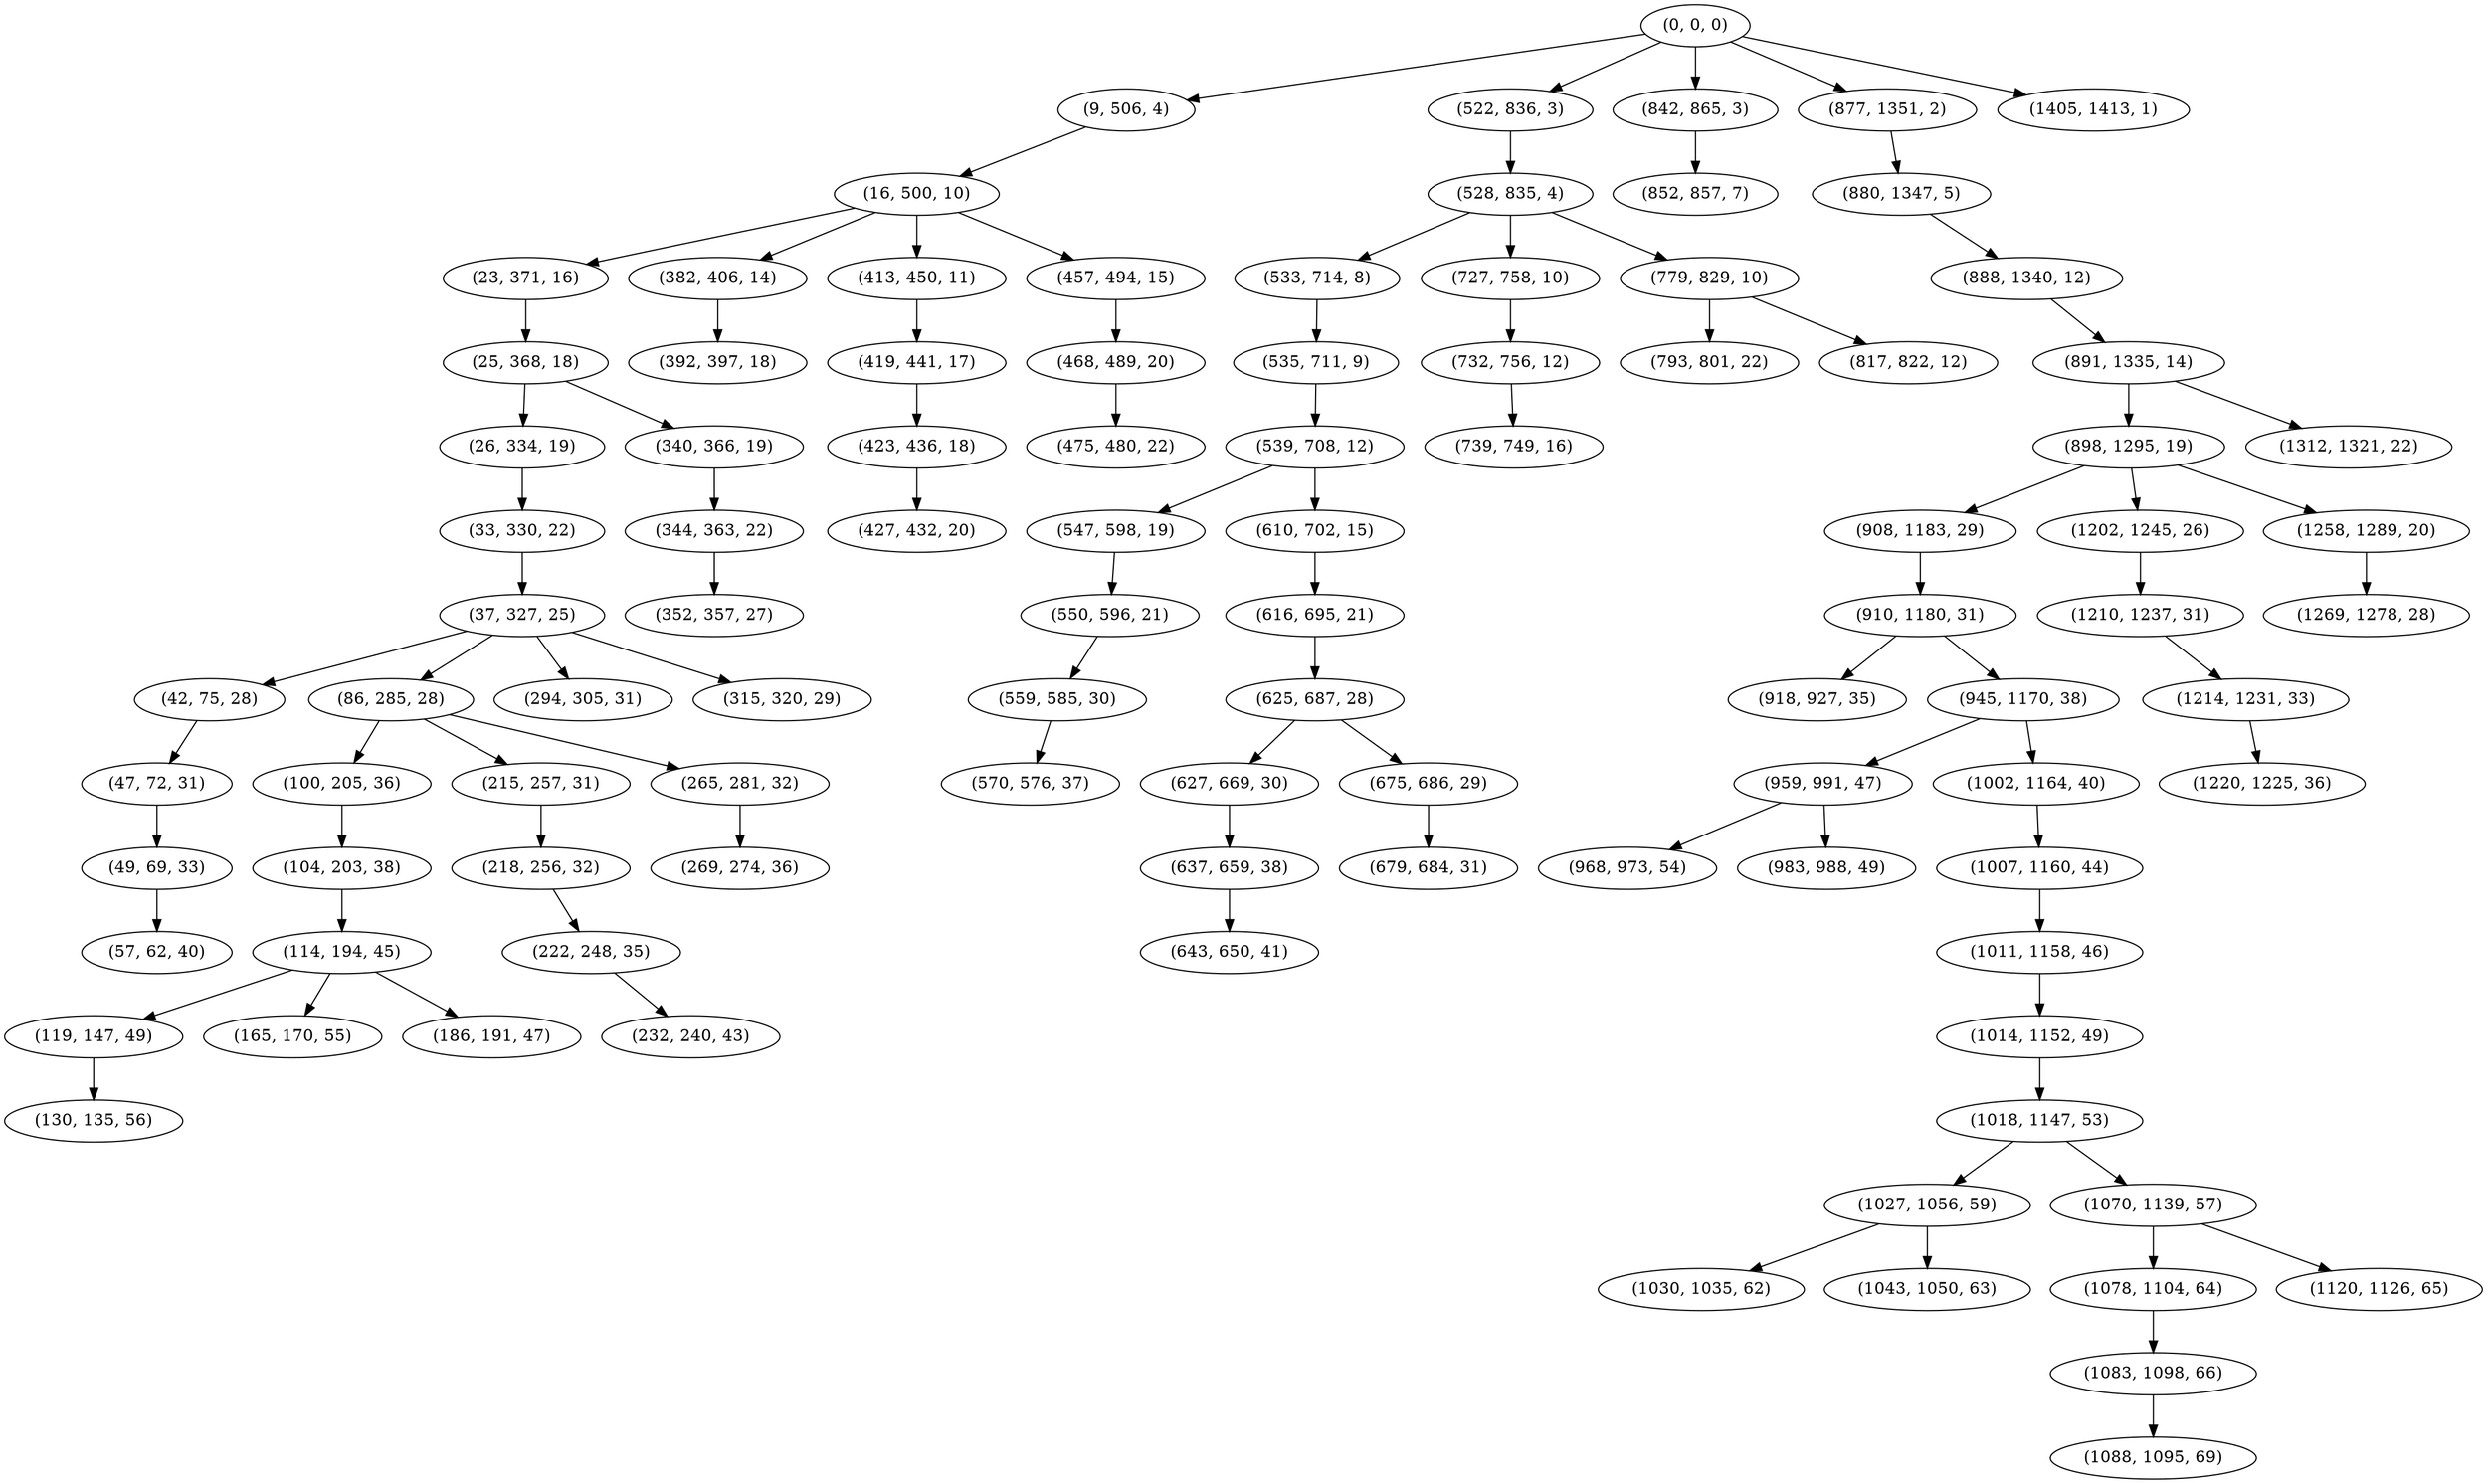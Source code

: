 digraph tree {
    "(0, 0, 0)";
    "(9, 506, 4)";
    "(16, 500, 10)";
    "(23, 371, 16)";
    "(25, 368, 18)";
    "(26, 334, 19)";
    "(33, 330, 22)";
    "(37, 327, 25)";
    "(42, 75, 28)";
    "(47, 72, 31)";
    "(49, 69, 33)";
    "(57, 62, 40)";
    "(86, 285, 28)";
    "(100, 205, 36)";
    "(104, 203, 38)";
    "(114, 194, 45)";
    "(119, 147, 49)";
    "(130, 135, 56)";
    "(165, 170, 55)";
    "(186, 191, 47)";
    "(215, 257, 31)";
    "(218, 256, 32)";
    "(222, 248, 35)";
    "(232, 240, 43)";
    "(265, 281, 32)";
    "(269, 274, 36)";
    "(294, 305, 31)";
    "(315, 320, 29)";
    "(340, 366, 19)";
    "(344, 363, 22)";
    "(352, 357, 27)";
    "(382, 406, 14)";
    "(392, 397, 18)";
    "(413, 450, 11)";
    "(419, 441, 17)";
    "(423, 436, 18)";
    "(427, 432, 20)";
    "(457, 494, 15)";
    "(468, 489, 20)";
    "(475, 480, 22)";
    "(522, 836, 3)";
    "(528, 835, 4)";
    "(533, 714, 8)";
    "(535, 711, 9)";
    "(539, 708, 12)";
    "(547, 598, 19)";
    "(550, 596, 21)";
    "(559, 585, 30)";
    "(570, 576, 37)";
    "(610, 702, 15)";
    "(616, 695, 21)";
    "(625, 687, 28)";
    "(627, 669, 30)";
    "(637, 659, 38)";
    "(643, 650, 41)";
    "(675, 686, 29)";
    "(679, 684, 31)";
    "(727, 758, 10)";
    "(732, 756, 12)";
    "(739, 749, 16)";
    "(779, 829, 10)";
    "(793, 801, 22)";
    "(817, 822, 12)";
    "(842, 865, 3)";
    "(852, 857, 7)";
    "(877, 1351, 2)";
    "(880, 1347, 5)";
    "(888, 1340, 12)";
    "(891, 1335, 14)";
    "(898, 1295, 19)";
    "(908, 1183, 29)";
    "(910, 1180, 31)";
    "(918, 927, 35)";
    "(945, 1170, 38)";
    "(959, 991, 47)";
    "(968, 973, 54)";
    "(983, 988, 49)";
    "(1002, 1164, 40)";
    "(1007, 1160, 44)";
    "(1011, 1158, 46)";
    "(1014, 1152, 49)";
    "(1018, 1147, 53)";
    "(1027, 1056, 59)";
    "(1030, 1035, 62)";
    "(1043, 1050, 63)";
    "(1070, 1139, 57)";
    "(1078, 1104, 64)";
    "(1083, 1098, 66)";
    "(1088, 1095, 69)";
    "(1120, 1126, 65)";
    "(1202, 1245, 26)";
    "(1210, 1237, 31)";
    "(1214, 1231, 33)";
    "(1220, 1225, 36)";
    "(1258, 1289, 20)";
    "(1269, 1278, 28)";
    "(1312, 1321, 22)";
    "(1405, 1413, 1)";
    "(0, 0, 0)" -> "(9, 506, 4)";
    "(0, 0, 0)" -> "(522, 836, 3)";
    "(0, 0, 0)" -> "(842, 865, 3)";
    "(0, 0, 0)" -> "(877, 1351, 2)";
    "(0, 0, 0)" -> "(1405, 1413, 1)";
    "(9, 506, 4)" -> "(16, 500, 10)";
    "(16, 500, 10)" -> "(23, 371, 16)";
    "(16, 500, 10)" -> "(382, 406, 14)";
    "(16, 500, 10)" -> "(413, 450, 11)";
    "(16, 500, 10)" -> "(457, 494, 15)";
    "(23, 371, 16)" -> "(25, 368, 18)";
    "(25, 368, 18)" -> "(26, 334, 19)";
    "(25, 368, 18)" -> "(340, 366, 19)";
    "(26, 334, 19)" -> "(33, 330, 22)";
    "(33, 330, 22)" -> "(37, 327, 25)";
    "(37, 327, 25)" -> "(42, 75, 28)";
    "(37, 327, 25)" -> "(86, 285, 28)";
    "(37, 327, 25)" -> "(294, 305, 31)";
    "(37, 327, 25)" -> "(315, 320, 29)";
    "(42, 75, 28)" -> "(47, 72, 31)";
    "(47, 72, 31)" -> "(49, 69, 33)";
    "(49, 69, 33)" -> "(57, 62, 40)";
    "(86, 285, 28)" -> "(100, 205, 36)";
    "(86, 285, 28)" -> "(215, 257, 31)";
    "(86, 285, 28)" -> "(265, 281, 32)";
    "(100, 205, 36)" -> "(104, 203, 38)";
    "(104, 203, 38)" -> "(114, 194, 45)";
    "(114, 194, 45)" -> "(119, 147, 49)";
    "(114, 194, 45)" -> "(165, 170, 55)";
    "(114, 194, 45)" -> "(186, 191, 47)";
    "(119, 147, 49)" -> "(130, 135, 56)";
    "(215, 257, 31)" -> "(218, 256, 32)";
    "(218, 256, 32)" -> "(222, 248, 35)";
    "(222, 248, 35)" -> "(232, 240, 43)";
    "(265, 281, 32)" -> "(269, 274, 36)";
    "(340, 366, 19)" -> "(344, 363, 22)";
    "(344, 363, 22)" -> "(352, 357, 27)";
    "(382, 406, 14)" -> "(392, 397, 18)";
    "(413, 450, 11)" -> "(419, 441, 17)";
    "(419, 441, 17)" -> "(423, 436, 18)";
    "(423, 436, 18)" -> "(427, 432, 20)";
    "(457, 494, 15)" -> "(468, 489, 20)";
    "(468, 489, 20)" -> "(475, 480, 22)";
    "(522, 836, 3)" -> "(528, 835, 4)";
    "(528, 835, 4)" -> "(533, 714, 8)";
    "(528, 835, 4)" -> "(727, 758, 10)";
    "(528, 835, 4)" -> "(779, 829, 10)";
    "(533, 714, 8)" -> "(535, 711, 9)";
    "(535, 711, 9)" -> "(539, 708, 12)";
    "(539, 708, 12)" -> "(547, 598, 19)";
    "(539, 708, 12)" -> "(610, 702, 15)";
    "(547, 598, 19)" -> "(550, 596, 21)";
    "(550, 596, 21)" -> "(559, 585, 30)";
    "(559, 585, 30)" -> "(570, 576, 37)";
    "(610, 702, 15)" -> "(616, 695, 21)";
    "(616, 695, 21)" -> "(625, 687, 28)";
    "(625, 687, 28)" -> "(627, 669, 30)";
    "(625, 687, 28)" -> "(675, 686, 29)";
    "(627, 669, 30)" -> "(637, 659, 38)";
    "(637, 659, 38)" -> "(643, 650, 41)";
    "(675, 686, 29)" -> "(679, 684, 31)";
    "(727, 758, 10)" -> "(732, 756, 12)";
    "(732, 756, 12)" -> "(739, 749, 16)";
    "(779, 829, 10)" -> "(793, 801, 22)";
    "(779, 829, 10)" -> "(817, 822, 12)";
    "(842, 865, 3)" -> "(852, 857, 7)";
    "(877, 1351, 2)" -> "(880, 1347, 5)";
    "(880, 1347, 5)" -> "(888, 1340, 12)";
    "(888, 1340, 12)" -> "(891, 1335, 14)";
    "(891, 1335, 14)" -> "(898, 1295, 19)";
    "(891, 1335, 14)" -> "(1312, 1321, 22)";
    "(898, 1295, 19)" -> "(908, 1183, 29)";
    "(898, 1295, 19)" -> "(1202, 1245, 26)";
    "(898, 1295, 19)" -> "(1258, 1289, 20)";
    "(908, 1183, 29)" -> "(910, 1180, 31)";
    "(910, 1180, 31)" -> "(918, 927, 35)";
    "(910, 1180, 31)" -> "(945, 1170, 38)";
    "(945, 1170, 38)" -> "(959, 991, 47)";
    "(945, 1170, 38)" -> "(1002, 1164, 40)";
    "(959, 991, 47)" -> "(968, 973, 54)";
    "(959, 991, 47)" -> "(983, 988, 49)";
    "(1002, 1164, 40)" -> "(1007, 1160, 44)";
    "(1007, 1160, 44)" -> "(1011, 1158, 46)";
    "(1011, 1158, 46)" -> "(1014, 1152, 49)";
    "(1014, 1152, 49)" -> "(1018, 1147, 53)";
    "(1018, 1147, 53)" -> "(1027, 1056, 59)";
    "(1018, 1147, 53)" -> "(1070, 1139, 57)";
    "(1027, 1056, 59)" -> "(1030, 1035, 62)";
    "(1027, 1056, 59)" -> "(1043, 1050, 63)";
    "(1070, 1139, 57)" -> "(1078, 1104, 64)";
    "(1070, 1139, 57)" -> "(1120, 1126, 65)";
    "(1078, 1104, 64)" -> "(1083, 1098, 66)";
    "(1083, 1098, 66)" -> "(1088, 1095, 69)";
    "(1202, 1245, 26)" -> "(1210, 1237, 31)";
    "(1210, 1237, 31)" -> "(1214, 1231, 33)";
    "(1214, 1231, 33)" -> "(1220, 1225, 36)";
    "(1258, 1289, 20)" -> "(1269, 1278, 28)";
}
